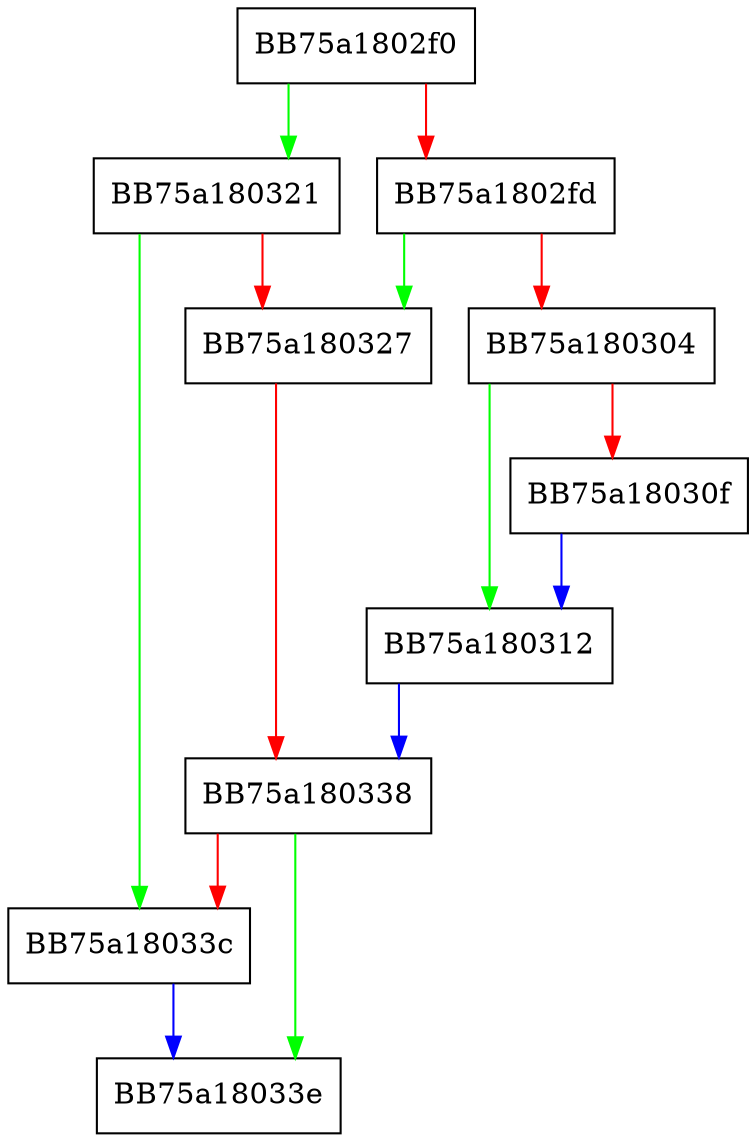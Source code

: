 digraph Prepare {
  node [shape="box"];
  graph [splines=ortho];
  BB75a1802f0 -> BB75a180321 [color="green"];
  BB75a1802f0 -> BB75a1802fd [color="red"];
  BB75a1802fd -> BB75a180327 [color="green"];
  BB75a1802fd -> BB75a180304 [color="red"];
  BB75a180304 -> BB75a180312 [color="green"];
  BB75a180304 -> BB75a18030f [color="red"];
  BB75a18030f -> BB75a180312 [color="blue"];
  BB75a180312 -> BB75a180338 [color="blue"];
  BB75a180321 -> BB75a18033c [color="green"];
  BB75a180321 -> BB75a180327 [color="red"];
  BB75a180327 -> BB75a180338 [color="red"];
  BB75a180338 -> BB75a18033e [color="green"];
  BB75a180338 -> BB75a18033c [color="red"];
  BB75a18033c -> BB75a18033e [color="blue"];
}